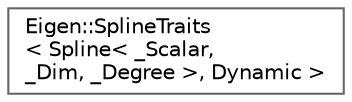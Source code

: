 digraph "类继承关系图"
{
 // LATEX_PDF_SIZE
  bgcolor="transparent";
  edge [fontname=Helvetica,fontsize=10,labelfontname=Helvetica,labelfontsize=10];
  node [fontname=Helvetica,fontsize=10,shape=box,height=0.2,width=0.4];
  rankdir="LR";
  Node0 [id="Node000000",label="Eigen::SplineTraits\l\< Spline\< _Scalar, \l_Dim, _Degree \>, Dynamic \>",height=0.2,width=0.4,color="grey40", fillcolor="white", style="filled",URL="$struct_eigen_1_1_spline_traits_3_01_spline_3_01___scalar_00_01___dim_00_01___degree_01_4_00_01_dynamic_01_4.html",tooltip="Compile-time attributes of the Spline class for Dynamic degree."];
}
